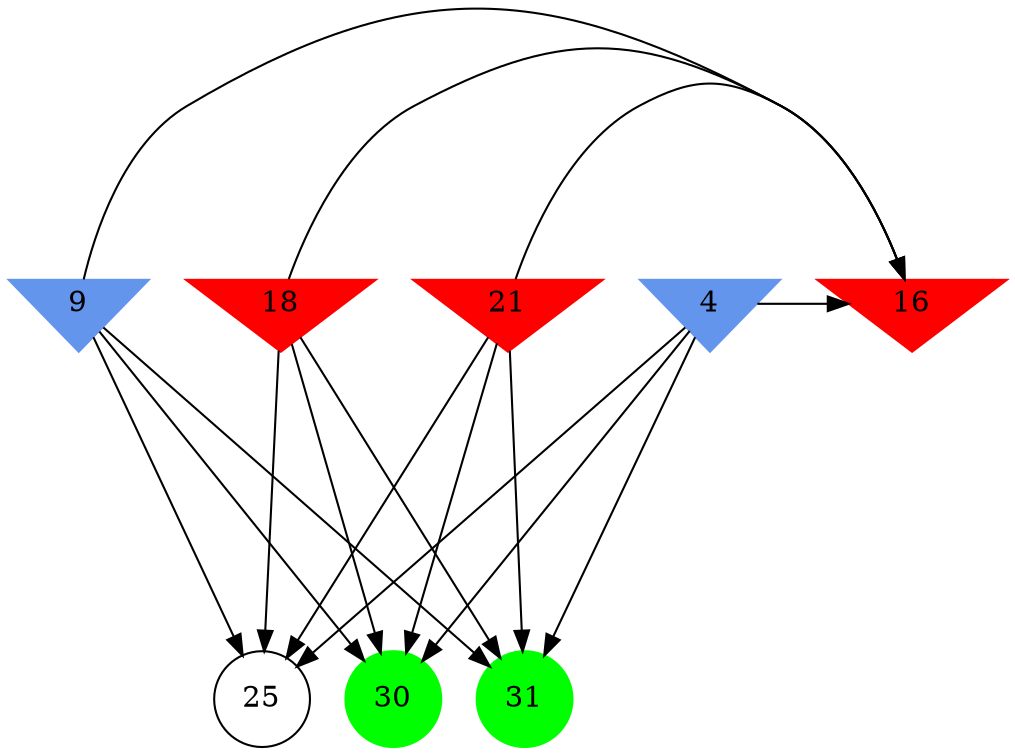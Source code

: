 digraph brain {
	ranksep=2.0;
	4 [shape=invtriangle,style=filled,color=cornflowerblue];
	9 [shape=invtriangle,style=filled,color=cornflowerblue];
	16 [shape=invtriangle,style=filled,color=red];
	18 [shape=invtriangle,style=filled,color=red];
	21 [shape=invtriangle,style=filled,color=red];
	25 [shape=circle,color=black];
	30 [shape=circle,style=filled,color=green];
	31 [shape=circle,style=filled,color=green];
	18	->	16;
	18	->	31;
	18	->	30;
	18	->	25;
	4	->	16;
	4	->	31;
	4	->	30;
	4	->	25;
	9	->	16;
	9	->	31;
	9	->	30;
	9	->	25;
	21	->	16;
	21	->	31;
	21	->	30;
	21	->	25;
	{ rank=same; 4; 9; 16; 18; 21; }
	{ rank=same; 25; }
	{ rank=same; 30; 31; }
}
